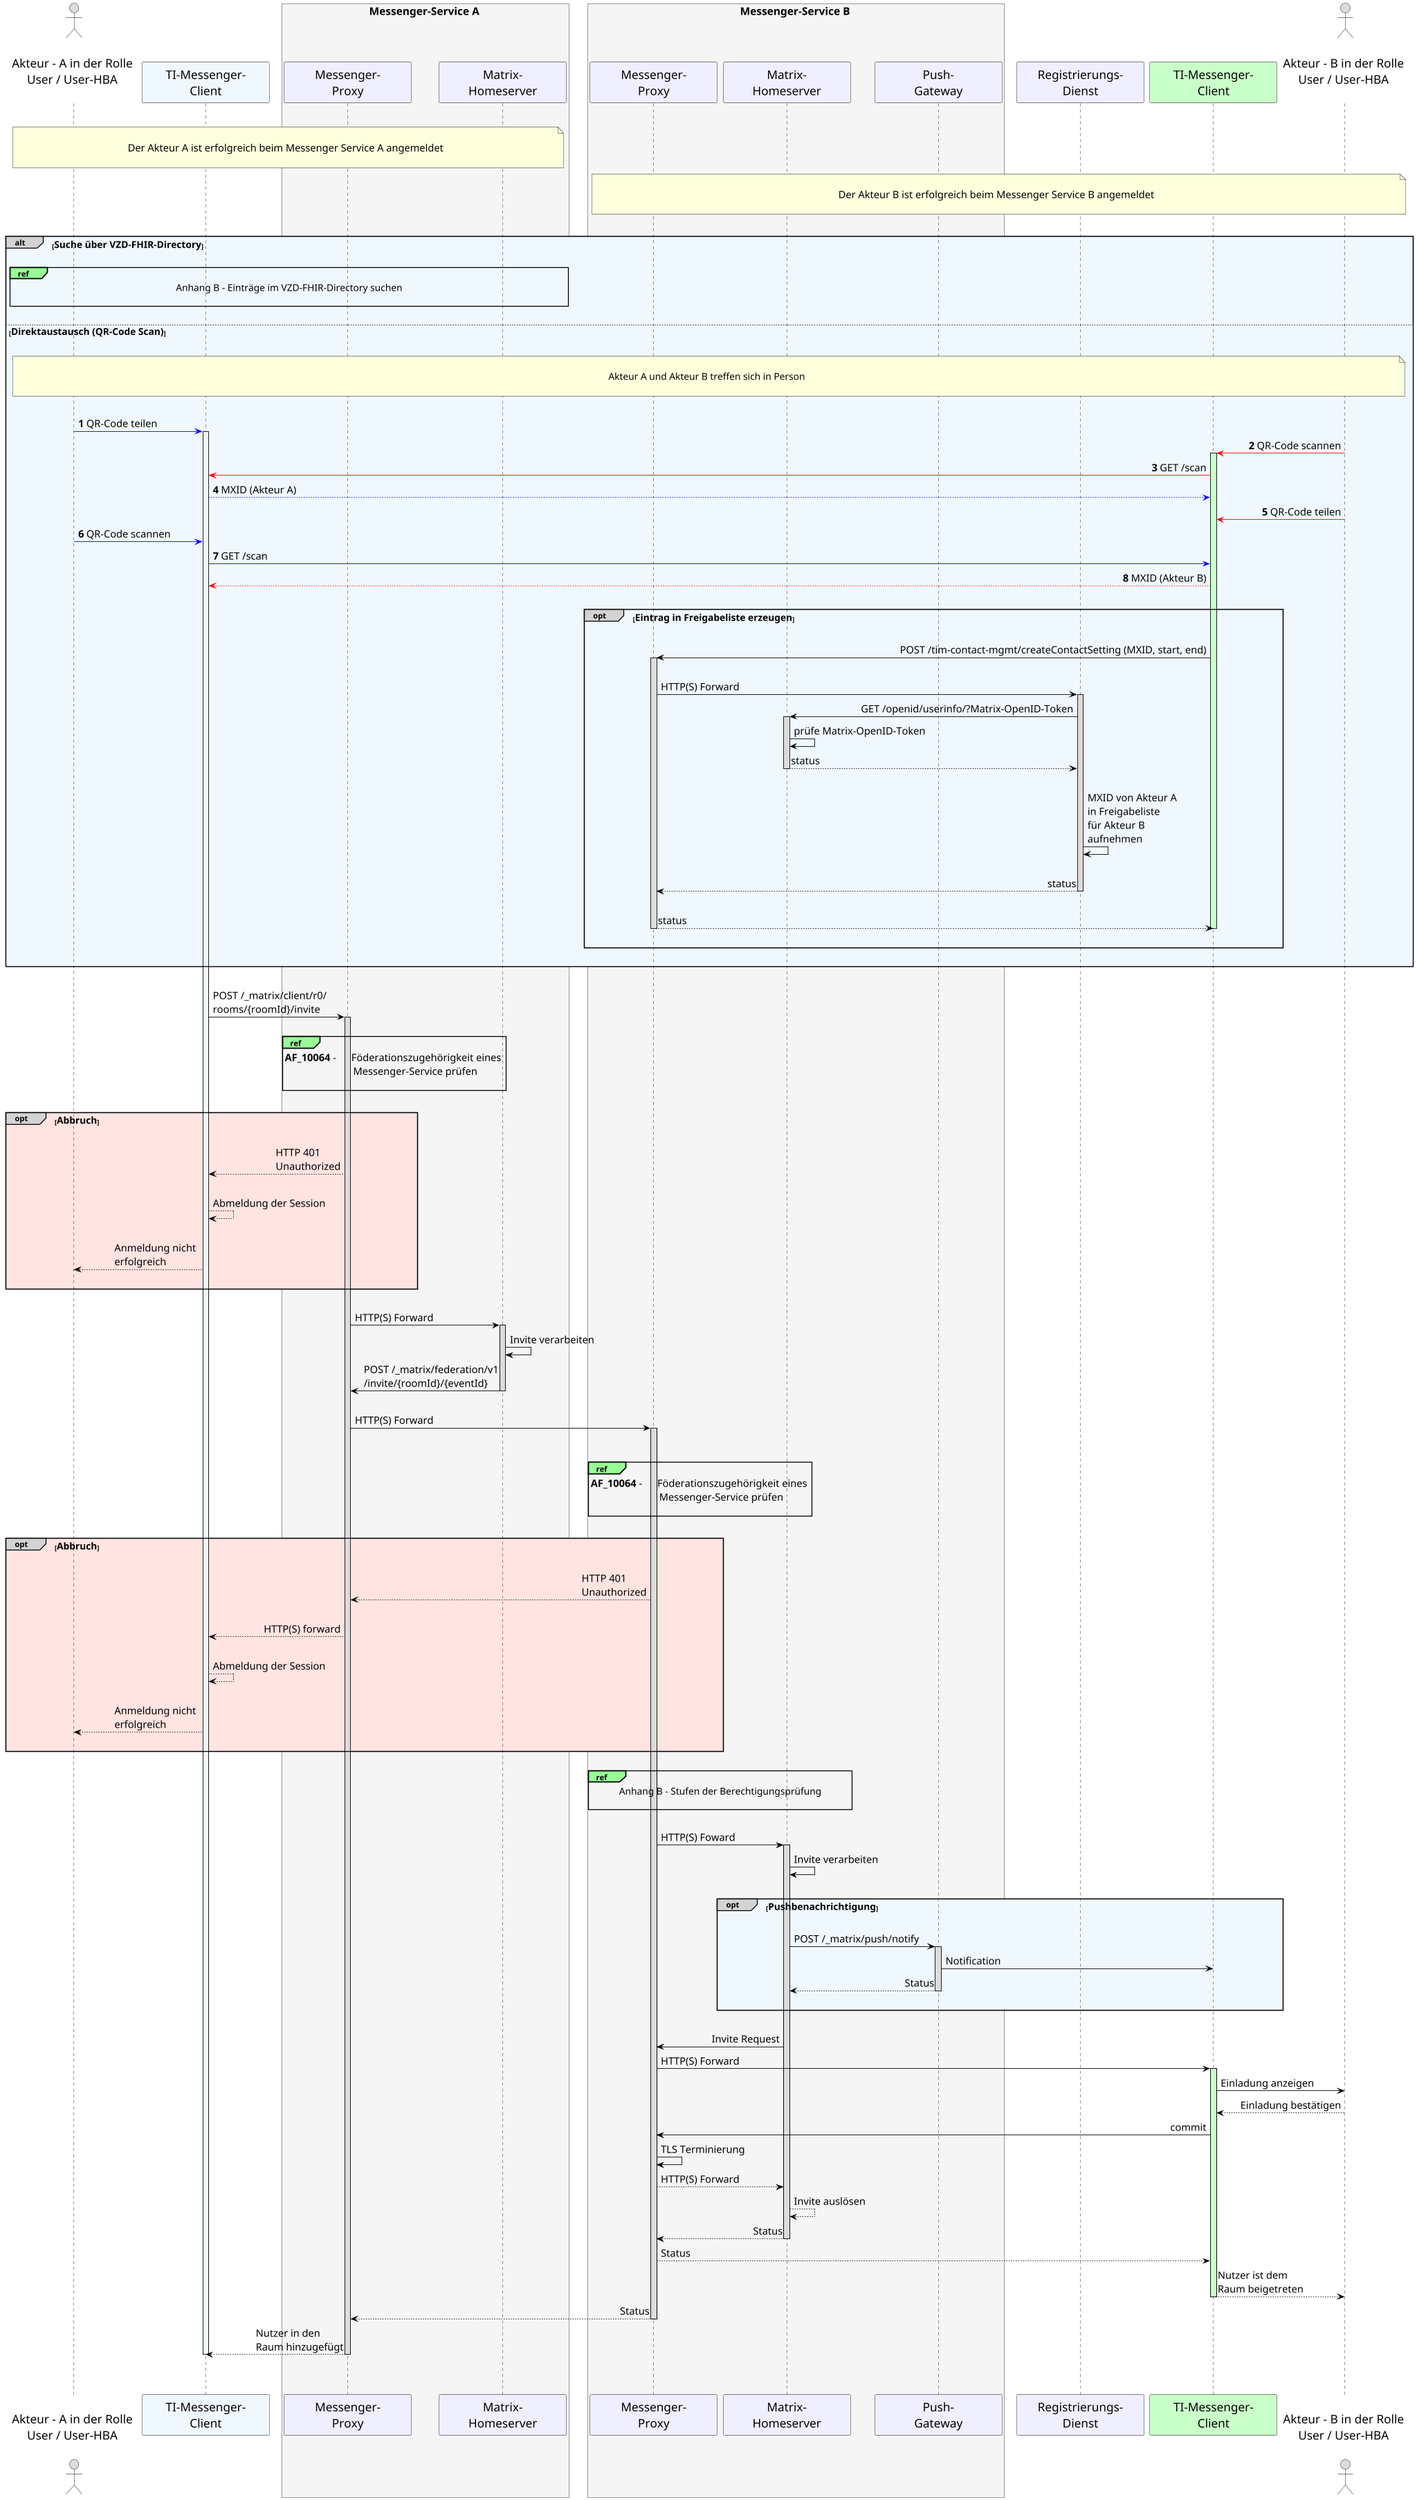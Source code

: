 /' 
# TI-Messenger 1.1
# TI-Messenger-Dienst
# UC - 10061
# Sequence Diagram
# Name: Einladung von Akteuren außerhalb einer Organisation
'/

@startuml
skinparam sequenceMessageAlign direction
skinparam minClassWidth 200
skinparam BoxPadding 15
skinparam sequenceReferenceHeaderBackgroundColor palegreen
scale max 2048 width

skinparam sequence {
ArrowColor black
ArrowFontSize 17
ActorBorderColor black
LifeLineBorderColor black
LifeLineBackgroundColor Gainsboro

ParticipantBorderColor Motivation
ParticipantBackgroundColor Motivation
ParticipantFontName Impact
ParticipantFontSize 20
ParticipantFontColor black
ParticipantBorderColor Black
ParticipantBackgroundColor MOTIVATION

ActorBackgroundColor Gainsboro
ActorFontColor black
ActorFontSize 20
ActorFontName Aapex
}
    actor U1 as "\nAkteur - A in der Rolle\nUser / User-HBA\n"
    participant C1 as "TI-Messenger-\nClient" #AliceBlue
    box <size:18>Messenger-Service A</size> #WhiteSmoke
      participant MP1 as "Messenger-\nProxy"
      participant MH1 as "Matrix-\nHomeserver"
    end box
    box <size:18>Messenger-Service B</size> #WhiteSmoke
    participant MP2 as "Messenger-\nProxy"
    participant MH2 as "Matrix-\nHomeserver"
    participant PG2 as "Push-\nGateway"
    end box
    participant RD2 as "Registrierungs-\nDienst"
    participant C2 as "TI-Messenger-\nClient" #TECHNOLOGY
    actor U2 as "\nAkteur - B in der Rolle\nUser / User-HBA\n"
    
|||
note over U1, MH1: \n<size:17>Der Akteur A ist erfolgreich beim Messenger Service A angemeldet</size>\n   
note over U2, MP2: \n<size:17>Der Akteur B ist erfolgreich beim Messenger Service B angemeldet</size>\n    
|||
    
    alt#LightGrey #AliceBlue  <size:16>Suche über VZD-FHIR-Directory</size>
      |||
      ref over U1, MH1 : <size:16>Anhang B - Einträge im VZD-FHIR-Directory suchen</size>\n
      |||
    
      else <size:16>Direktaustausch (QR-Code Scan)</size>
         |||
         note over U1, U2: \n<size:16>Akteur A und Akteur B treffen sich in Person\n
         |||
         autonumber
         U1-[#0000FF]>C1: QR-Code teilen
          activate C1 #AliceBlue
         U2-[#red]>C2: QR-Code scannen
          activate C2 #TECHNOLOGY
         C2-[#red]>C1: GET /scan
         C1--[#0000FF]>C2: MXID (Akteur A)
         U2-[#red]>C2: QR-Code teilen
         U1-[#0000FF]>C1: QR-Code scannen
         C1-[#0000FF]>C2: GET /scan
         C2--[#red]>C1: MXID (Akteur B)
         autonumber stop
         |||
         
         opt#LightGrey #AliceBlue <size:16>Eintrag in Freigabeliste erzeugen</size>
         |||
           C2->MP2: POST /tim-contact-mgmt/createContactSetting (MXID, start, end)
           activate MP2
           |||
           MP2->RD2: HTTP(S) Forward
           activate RD2
           RD2->MH2: GET /openid/userinfo/?Matrix-OpenID-Token
           activate MH2
           MH2->MH2: prüfe Matrix-OpenID-Token
           MH2-->RD2: status
           deactivate MH2
           |||
           RD2->RD2: MXID von Akteur A \nin Freigabeliste \nfür Akteur B \naufnehmen
           |||
           RD2-->MP2: status
           deactivate RD2
           |||
           MP2-->C2: status
           deactivate MP2
           deactivate C2
          |||
        end
        |||
    end
    
    |||
    C1->MP1: POST /_matrix/client/r0/\nrooms/{roomId}/invite 
      activate MP1
    
    |||
      ref over MP1, MP1: <size:17>**AF_10064** - \tFöderationszugehörigkeit eines \n<size:17>        \tMessenger-Service prüfen</size>\n 
    |||
      opt#LightGrey #MistyRose <size:16>Abbruch</size>
      |||
      MP1-->C1: HTTP 401 \nUnauthorized
      |||
      C1-->C1: Abmeldung der Session
      |||
      C1-->U1: Anmeldung nicht \nerfolgreich
      |||
      end
      |||

    MP1->MH1: HTTP(S) Forward
      activate MH1
    MH1->MH1: Invite verarbeiten
    MH1->MP1: POST /_matrix/federation/v1\n/invite/{roomId}/{eventId} 
      deactivate MH1
    |||
    MP1->MP2: HTTP(S) Forward
    |||
      activate MP2
    |||
      ref over MP2, MP2: <size:17>**AF_10064** - \tFöderationszugehörigkeit eines \n<size:17>        \tMessenger-Service prüfen</size>\n 
    |||

      opt#LightGrey #MistyRose <size:16>Abbruch</size>
      |||
      MP2-->MP1: HTTP 401 \nUnauthorized
      |||
      MP1-->C1: HTTP(S) forward
      |||
      C1-->C1: Abmeldung der Session
      |||
      C1-->U1: Anmeldung nicht \nerfolgreich
      |||
      end

    |||
      ref over MP2, MH2 : <size:16>Anhang B - Stufen der Berechtigungsprüfung</size>\n
    |||
    MP2->MH2: HTTP(S) Foward
      activate MH2
      MH2->MH2: Invite verarbeiten
      |||
      opt#LightGrey #AliceBlue <size:16>Pushbenachrichtigung</size>
      |||
        MH2->PG2: POST /_matrix/push/notify
          activate PG2
        PG2->C2: Notification
        PG2-->MH2: Status
          deactivate PG2
      |||
      end
      |||
        MH2->MP2: Invite Request
        MP2->C2: HTTP(S) Forward
          activate C2 #TECHNOLOGY
        C2->U2: Einladung anzeigen
        U2-->C2: Einladung bestätigen
        C2->MP2: commit
        MP2->MP2: TLS Terminierung
        MP2-->MH2: HTTP(S) Forward
        MH2-->MH2: Invite auslösen
        MH2-->MP2: Status
          deactivate MH2

        MP2-->C2: Status
        C2-->U2: Nutzer ist dem \nRaum beigetreten
          deactivate C2
        MP2-->MP1: Status 
          deactivate MP2
        MP1-->C1: Nutzer in den \nRaum hinzugefügt  
                  deactivate MP1
          deactivate C1
  |||
|||
@enduml
